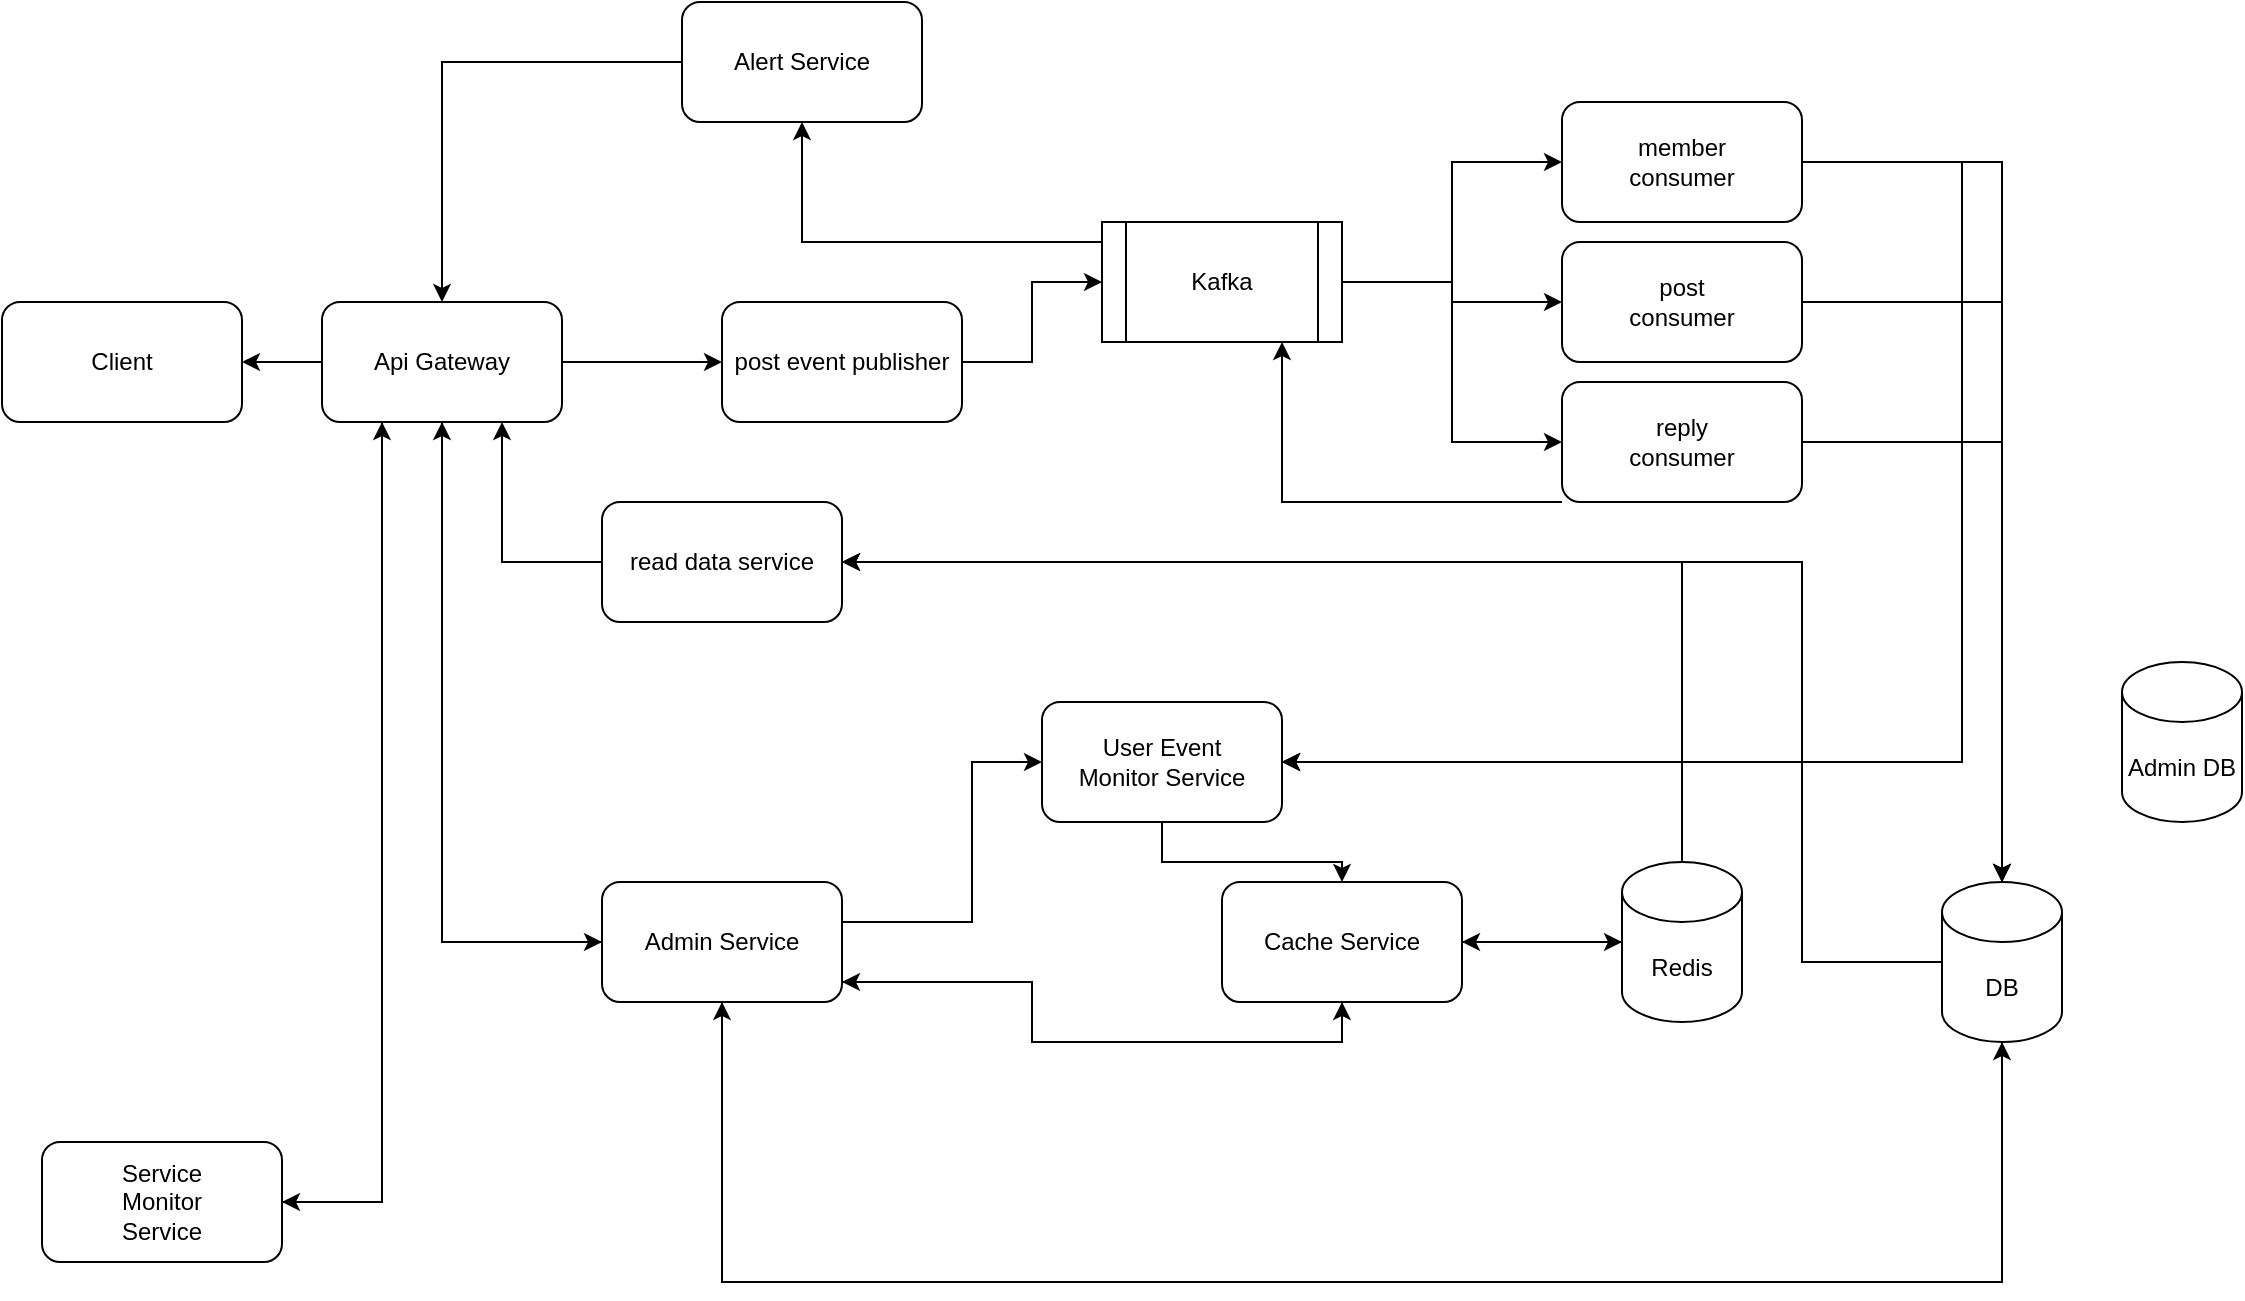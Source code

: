 <mxfile version="22.1.22" type="embed">
  <diagram name="페이지-1" id="CHRf9KIFldmfQ6KkUF35">
    <mxGraphModel dx="1264" dy="940" grid="1" gridSize="10" guides="1" tooltips="1" connect="1" arrows="1" fold="1" page="1" pageScale="1" pageWidth="827" pageHeight="1169" math="0" shadow="0">
      <root>
        <mxCell id="0" />
        <mxCell id="1" parent="0" />
        <mxCell id="qqJ8E_7XKEZBkvZXlv93-1" value="Client" style="rounded=1;whiteSpace=wrap;html=1;" parent="1" vertex="1">
          <mxGeometry x="200" y="370" width="120" height="60" as="geometry" />
        </mxCell>
        <mxCell id="qqJ8E_7XKEZBkvZXlv93-25" style="edgeStyle=orthogonalEdgeStyle;rounded=0;orthogonalLoop=1;jettySize=auto;html=1;entryX=1;entryY=0.5;entryDx=0;entryDy=0;" parent="1" source="qqJ8E_7XKEZBkvZXlv93-4" target="qqJ8E_7XKEZBkvZXlv93-1" edge="1">
          <mxGeometry relative="1" as="geometry" />
        </mxCell>
        <mxCell id="W4ulsms2s_xt8nWufjkG-86" style="edgeStyle=orthogonalEdgeStyle;rounded=0;orthogonalLoop=1;jettySize=auto;html=1;entryX=0;entryY=0.5;entryDx=0;entryDy=0;" parent="1" source="qqJ8E_7XKEZBkvZXlv93-4" target="qqJ8E_7XKEZBkvZXlv93-20" edge="1">
          <mxGeometry relative="1" as="geometry">
            <Array as="points">
              <mxPoint x="420" y="690" />
            </Array>
          </mxGeometry>
        </mxCell>
        <mxCell id="W4ulsms2s_xt8nWufjkG-87" style="edgeStyle=orthogonalEdgeStyle;rounded=0;orthogonalLoop=1;jettySize=auto;html=1;entryX=1;entryY=0.5;entryDx=0;entryDy=0;" parent="1" source="qqJ8E_7XKEZBkvZXlv93-4" target="zrGRH9ktJyJOCsm0qiEf-3" edge="1">
          <mxGeometry relative="1" as="geometry">
            <Array as="points">
              <mxPoint x="390" y="820" />
            </Array>
          </mxGeometry>
        </mxCell>
        <mxCell id="21" style="edgeStyle=orthogonalEdgeStyle;rounded=0;orthogonalLoop=1;jettySize=auto;html=1;entryX=0;entryY=0.5;entryDx=0;entryDy=0;" edge="1" parent="1" source="qqJ8E_7XKEZBkvZXlv93-4" target="W4ulsms2s_xt8nWufjkG-3">
          <mxGeometry relative="1" as="geometry" />
        </mxCell>
        <mxCell id="qqJ8E_7XKEZBkvZXlv93-4" value="Api Gateway" style="rounded=1;whiteSpace=wrap;html=1;" parent="1" vertex="1">
          <mxGeometry x="360" y="370" width="120" height="60" as="geometry" />
        </mxCell>
        <mxCell id="W4ulsms2s_xt8nWufjkG-84" style="edgeStyle=orthogonalEdgeStyle;rounded=0;orthogonalLoop=1;jettySize=auto;html=1;" parent="1" source="qqJ8E_7XKEZBkvZXlv93-12" target="qqJ8E_7XKEZBkvZXlv93-20" edge="1">
          <mxGeometry relative="1" as="geometry">
            <Array as="points">
              <mxPoint x="560" y="860" />
            </Array>
          </mxGeometry>
        </mxCell>
        <mxCell id="27" style="edgeStyle=orthogonalEdgeStyle;rounded=0;orthogonalLoop=1;jettySize=auto;html=1;entryX=1;entryY=0.5;entryDx=0;entryDy=0;" edge="1" parent="1" source="qqJ8E_7XKEZBkvZXlv93-12" target="24">
          <mxGeometry relative="1" as="geometry">
            <Array as="points">
              <mxPoint x="1100" y="700" />
              <mxPoint x="1100" y="500" />
            </Array>
          </mxGeometry>
        </mxCell>
        <mxCell id="qqJ8E_7XKEZBkvZXlv93-12" value="DB" style="shape=cylinder3;whiteSpace=wrap;html=1;boundedLbl=1;backgroundOutline=1;size=15;" parent="1" vertex="1">
          <mxGeometry x="1170" y="660" width="60" height="80" as="geometry" />
        </mxCell>
        <mxCell id="18" style="edgeStyle=orthogonalEdgeStyle;rounded=0;orthogonalLoop=1;jettySize=auto;html=1;entryX=0.5;entryY=0;entryDx=0;entryDy=0;" parent="1" source="qqJ8E_7XKEZBkvZXlv93-15" target="qqJ8E_7XKEZBkvZXlv93-38" edge="1">
          <mxGeometry relative="1" as="geometry">
            <Array as="points">
              <mxPoint x="780" y="650" />
              <mxPoint x="870" y="650" />
            </Array>
          </mxGeometry>
        </mxCell>
        <mxCell id="qqJ8E_7XKEZBkvZXlv93-15" value="User Event&lt;br&gt;Monitor Service" style="rounded=1;whiteSpace=wrap;html=1;" parent="1" vertex="1">
          <mxGeometry x="720" y="570" width="120" height="60" as="geometry" />
        </mxCell>
        <mxCell id="W4ulsms2s_xt8nWufjkG-70" style="edgeStyle=orthogonalEdgeStyle;rounded=0;orthogonalLoop=1;jettySize=auto;html=1;" parent="1" source="qqJ8E_7XKEZBkvZXlv93-17" target="qqJ8E_7XKEZBkvZXlv93-4" edge="1">
          <mxGeometry relative="1" as="geometry" />
        </mxCell>
        <mxCell id="qqJ8E_7XKEZBkvZXlv93-17" value="Alert Service" style="rounded=1;whiteSpace=wrap;html=1;" parent="1" vertex="1">
          <mxGeometry x="540" y="220" width="120" height="60" as="geometry" />
        </mxCell>
        <mxCell id="W4ulsms2s_xt8nWufjkG-58" style="edgeStyle=orthogonalEdgeStyle;rounded=0;orthogonalLoop=1;jettySize=auto;html=1;entryX=0.5;entryY=1;entryDx=0;entryDy=0;" parent="1" source="qqJ8E_7XKEZBkvZXlv93-20" target="qqJ8E_7XKEZBkvZXlv93-4" edge="1">
          <mxGeometry relative="1" as="geometry" />
        </mxCell>
        <mxCell id="W4ulsms2s_xt8nWufjkG-62" style="edgeStyle=orthogonalEdgeStyle;rounded=0;orthogonalLoop=1;jettySize=auto;html=1;entryX=0.5;entryY=1;entryDx=0;entryDy=0;" parent="1" source="qqJ8E_7XKEZBkvZXlv93-20" target="qqJ8E_7XKEZBkvZXlv93-38" edge="1">
          <mxGeometry relative="1" as="geometry">
            <Array as="points">
              <mxPoint x="715" y="710" />
              <mxPoint x="715" y="740" />
              <mxPoint x="870" y="740" />
            </Array>
          </mxGeometry>
        </mxCell>
        <mxCell id="W4ulsms2s_xt8nWufjkG-66" style="edgeStyle=orthogonalEdgeStyle;rounded=0;orthogonalLoop=1;jettySize=auto;html=1;entryX=0;entryY=0.5;entryDx=0;entryDy=0;" parent="1" source="qqJ8E_7XKEZBkvZXlv93-20" target="qqJ8E_7XKEZBkvZXlv93-15" edge="1">
          <mxGeometry relative="1" as="geometry">
            <Array as="points">
              <mxPoint x="685" y="680" />
              <mxPoint x="685" y="600" />
            </Array>
          </mxGeometry>
        </mxCell>
        <mxCell id="qqJ8E_7XKEZBkvZXlv93-20" value="Admin Service" style="rounded=1;whiteSpace=wrap;html=1;" parent="1" vertex="1">
          <mxGeometry x="500" y="660" width="120" height="60" as="geometry" />
        </mxCell>
        <mxCell id="qqJ8E_7XKEZBkvZXlv93-28" value="Admin DB" style="shape=cylinder3;whiteSpace=wrap;html=1;boundedLbl=1;backgroundOutline=1;size=15;" parent="1" vertex="1">
          <mxGeometry x="1260" y="550" width="60" height="80" as="geometry" />
        </mxCell>
        <mxCell id="W4ulsms2s_xt8nWufjkG-77" style="edgeStyle=orthogonalEdgeStyle;rounded=0;orthogonalLoop=1;jettySize=auto;html=1;entryX=1;entryY=0.5;entryDx=0;entryDy=0;" parent="1" source="qqJ8E_7XKEZBkvZXlv93-35" target="qqJ8E_7XKEZBkvZXlv93-38" edge="1">
          <mxGeometry relative="1" as="geometry" />
        </mxCell>
        <mxCell id="29" style="edgeStyle=orthogonalEdgeStyle;rounded=0;orthogonalLoop=1;jettySize=auto;html=1;entryX=1;entryY=0.5;entryDx=0;entryDy=0;" edge="1" parent="1" source="qqJ8E_7XKEZBkvZXlv93-35" target="24">
          <mxGeometry relative="1" as="geometry">
            <Array as="points">
              <mxPoint x="1040" y="500" />
            </Array>
          </mxGeometry>
        </mxCell>
        <mxCell id="qqJ8E_7XKEZBkvZXlv93-35" value="Redis" style="shape=cylinder3;whiteSpace=wrap;html=1;boundedLbl=1;backgroundOutline=1;size=15;" parent="1" vertex="1">
          <mxGeometry x="1010" y="650" width="60" height="80" as="geometry" />
        </mxCell>
        <mxCell id="W4ulsms2s_xt8nWufjkG-76" style="edgeStyle=orthogonalEdgeStyle;rounded=0;orthogonalLoop=1;jettySize=auto;html=1;" parent="1" source="qqJ8E_7XKEZBkvZXlv93-38" target="qqJ8E_7XKEZBkvZXlv93-35" edge="1">
          <mxGeometry relative="1" as="geometry" />
        </mxCell>
        <mxCell id="W4ulsms2s_xt8nWufjkG-89" style="edgeStyle=orthogonalEdgeStyle;rounded=0;orthogonalLoop=1;jettySize=auto;html=1;" parent="1" source="qqJ8E_7XKEZBkvZXlv93-38" target="qqJ8E_7XKEZBkvZXlv93-20" edge="1">
          <mxGeometry relative="1" as="geometry">
            <Array as="points">
              <mxPoint x="870" y="740" />
              <mxPoint x="715" y="740" />
              <mxPoint x="715" y="710" />
            </Array>
          </mxGeometry>
        </mxCell>
        <mxCell id="qqJ8E_7XKEZBkvZXlv93-38" value="Cache Service" style="rounded=1;whiteSpace=wrap;html=1;" parent="1" vertex="1">
          <mxGeometry x="810" y="660" width="120" height="60" as="geometry" />
        </mxCell>
        <mxCell id="W4ulsms2s_xt8nWufjkG-85" style="edgeStyle=orthogonalEdgeStyle;rounded=0;orthogonalLoop=1;jettySize=auto;html=1;entryX=0.25;entryY=1;entryDx=0;entryDy=0;" parent="1" source="zrGRH9ktJyJOCsm0qiEf-3" target="qqJ8E_7XKEZBkvZXlv93-4" edge="1">
          <mxGeometry relative="1" as="geometry" />
        </mxCell>
        <mxCell id="zrGRH9ktJyJOCsm0qiEf-3" value="&lt;div&gt;Service&lt;br&gt;Monitor&lt;/div&gt;&lt;div&gt;Service&lt;/div&gt;" style="rounded=1;whiteSpace=wrap;html=1;" parent="1" vertex="1">
          <mxGeometry x="220" y="790" width="120" height="60" as="geometry" />
        </mxCell>
        <mxCell id="20" style="edgeStyle=orthogonalEdgeStyle;rounded=0;orthogonalLoop=1;jettySize=auto;html=1;" edge="1" parent="1" source="W4ulsms2s_xt8nWufjkG-3" target="W4ulsms2s_xt8nWufjkG-12">
          <mxGeometry relative="1" as="geometry" />
        </mxCell>
        <mxCell id="W4ulsms2s_xt8nWufjkG-3" value="post event publisher" style="rounded=1;whiteSpace=wrap;html=1;" parent="1" vertex="1">
          <mxGeometry x="560" y="370" width="120" height="60" as="geometry" />
        </mxCell>
        <mxCell id="W4ulsms2s_xt8nWufjkG-56" style="edgeStyle=orthogonalEdgeStyle;rounded=0;orthogonalLoop=1;jettySize=auto;html=1;" parent="1" source="W4ulsms2s_xt8nWufjkG-12" target="qqJ8E_7XKEZBkvZXlv93-17" edge="1">
          <mxGeometry relative="1" as="geometry">
            <Array as="points">
              <mxPoint x="600" y="340" />
            </Array>
          </mxGeometry>
        </mxCell>
        <mxCell id="6" style="edgeStyle=orthogonalEdgeStyle;rounded=0;orthogonalLoop=1;jettySize=auto;html=1;" parent="1" source="W4ulsms2s_xt8nWufjkG-12" target="4" edge="1">
          <mxGeometry relative="1" as="geometry" />
        </mxCell>
        <mxCell id="7" style="edgeStyle=orthogonalEdgeStyle;rounded=0;orthogonalLoop=1;jettySize=auto;html=1;entryX=0;entryY=0.5;entryDx=0;entryDy=0;" parent="1" source="W4ulsms2s_xt8nWufjkG-12" target="3" edge="1">
          <mxGeometry relative="1" as="geometry" />
        </mxCell>
        <mxCell id="8" style="edgeStyle=orthogonalEdgeStyle;rounded=0;orthogonalLoop=1;jettySize=auto;html=1;entryX=0;entryY=0.5;entryDx=0;entryDy=0;" parent="1" source="W4ulsms2s_xt8nWufjkG-12" target="5" edge="1">
          <mxGeometry relative="1" as="geometry" />
        </mxCell>
        <mxCell id="W4ulsms2s_xt8nWufjkG-12" value="Kafka" style="shape=process;whiteSpace=wrap;html=1;backgroundOutline=1;" parent="1" vertex="1">
          <mxGeometry x="750" y="330" width="120" height="60" as="geometry" />
        </mxCell>
        <mxCell id="W4ulsms2s_xt8nWufjkG-82" style="edgeStyle=orthogonalEdgeStyle;rounded=0;orthogonalLoop=1;jettySize=auto;html=1;entryX=0.5;entryY=1;entryDx=0;entryDy=0;entryPerimeter=0;" parent="1" source="qqJ8E_7XKEZBkvZXlv93-20" target="qqJ8E_7XKEZBkvZXlv93-12" edge="1">
          <mxGeometry relative="1" as="geometry">
            <Array as="points">
              <mxPoint x="560" y="860" />
              <mxPoint x="1200" y="860" />
            </Array>
          </mxGeometry>
        </mxCell>
        <mxCell id="12" style="edgeStyle=orthogonalEdgeStyle;rounded=0;orthogonalLoop=1;jettySize=auto;html=1;entryX=1;entryY=0.5;entryDx=0;entryDy=0;" parent="1" source="3" target="qqJ8E_7XKEZBkvZXlv93-15" edge="1">
          <mxGeometry relative="1" as="geometry">
            <Array as="points">
              <mxPoint x="1180" y="370" />
              <mxPoint x="1180" y="600" />
            </Array>
          </mxGeometry>
        </mxCell>
        <mxCell id="3" value="post&lt;br&gt;consumer" style="rounded=1;whiteSpace=wrap;html=1;" parent="1" vertex="1">
          <mxGeometry x="980" y="340" width="120" height="60" as="geometry" />
        </mxCell>
        <mxCell id="13" style="edgeStyle=orthogonalEdgeStyle;rounded=0;orthogonalLoop=1;jettySize=auto;html=1;entryX=1;entryY=0.5;entryDx=0;entryDy=0;" parent="1" source="4" target="qqJ8E_7XKEZBkvZXlv93-15" edge="1">
          <mxGeometry relative="1" as="geometry">
            <Array as="points">
              <mxPoint x="1180" y="300" />
              <mxPoint x="1180" y="600" />
            </Array>
          </mxGeometry>
        </mxCell>
        <mxCell id="4" value="member&lt;br&gt;consumer" style="rounded=1;whiteSpace=wrap;html=1;" parent="1" vertex="1">
          <mxGeometry x="980" y="270" width="120" height="60" as="geometry" />
        </mxCell>
        <mxCell id="11" style="edgeStyle=orthogonalEdgeStyle;rounded=0;orthogonalLoop=1;jettySize=auto;html=1;entryX=1;entryY=0.5;entryDx=0;entryDy=0;" parent="1" source="5" target="qqJ8E_7XKEZBkvZXlv93-15" edge="1">
          <mxGeometry relative="1" as="geometry">
            <mxPoint x="1210" y="590" as="targetPoint" />
            <Array as="points">
              <mxPoint x="1180" y="440" />
              <mxPoint x="1180" y="600" />
            </Array>
          </mxGeometry>
        </mxCell>
        <mxCell id="23" style="edgeStyle=orthogonalEdgeStyle;rounded=0;orthogonalLoop=1;jettySize=auto;html=1;entryX=0.75;entryY=1;entryDx=0;entryDy=0;" edge="1" parent="1" source="5" target="W4ulsms2s_xt8nWufjkG-12">
          <mxGeometry relative="1" as="geometry">
            <Array as="points">
              <mxPoint x="840" y="470" />
            </Array>
          </mxGeometry>
        </mxCell>
        <mxCell id="5" value="reply&lt;br&gt;consumer" style="rounded=1;whiteSpace=wrap;html=1;" parent="1" vertex="1">
          <mxGeometry x="980" y="410" width="120" height="60" as="geometry" />
        </mxCell>
        <mxCell id="14" style="edgeStyle=orthogonalEdgeStyle;rounded=0;orthogonalLoop=1;jettySize=auto;html=1;entryX=0.5;entryY=0;entryDx=0;entryDy=0;entryPerimeter=0;" parent="1" source="5" target="qqJ8E_7XKEZBkvZXlv93-12" edge="1">
          <mxGeometry relative="1" as="geometry" />
        </mxCell>
        <mxCell id="15" style="edgeStyle=orthogonalEdgeStyle;rounded=0;orthogonalLoop=1;jettySize=auto;html=1;entryX=0.5;entryY=0;entryDx=0;entryDy=0;entryPerimeter=0;" parent="1" source="3" target="qqJ8E_7XKEZBkvZXlv93-12" edge="1">
          <mxGeometry relative="1" as="geometry" />
        </mxCell>
        <mxCell id="16" style="edgeStyle=orthogonalEdgeStyle;rounded=0;orthogonalLoop=1;jettySize=auto;html=1;entryX=0.5;entryY=0;entryDx=0;entryDy=0;entryPerimeter=0;" parent="1" source="4" target="qqJ8E_7XKEZBkvZXlv93-12" edge="1">
          <mxGeometry relative="1" as="geometry" />
        </mxCell>
        <mxCell id="26" style="edgeStyle=orthogonalEdgeStyle;rounded=0;orthogonalLoop=1;jettySize=auto;html=1;entryX=0.75;entryY=1;entryDx=0;entryDy=0;" edge="1" parent="1" source="24" target="qqJ8E_7XKEZBkvZXlv93-4">
          <mxGeometry relative="1" as="geometry" />
        </mxCell>
        <mxCell id="24" value="read data service" style="rounded=1;whiteSpace=wrap;html=1;" vertex="1" parent="1">
          <mxGeometry x="500" y="470" width="120" height="60" as="geometry" />
        </mxCell>
      </root>
    </mxGraphModel>
  </diagram>
</mxfile>
